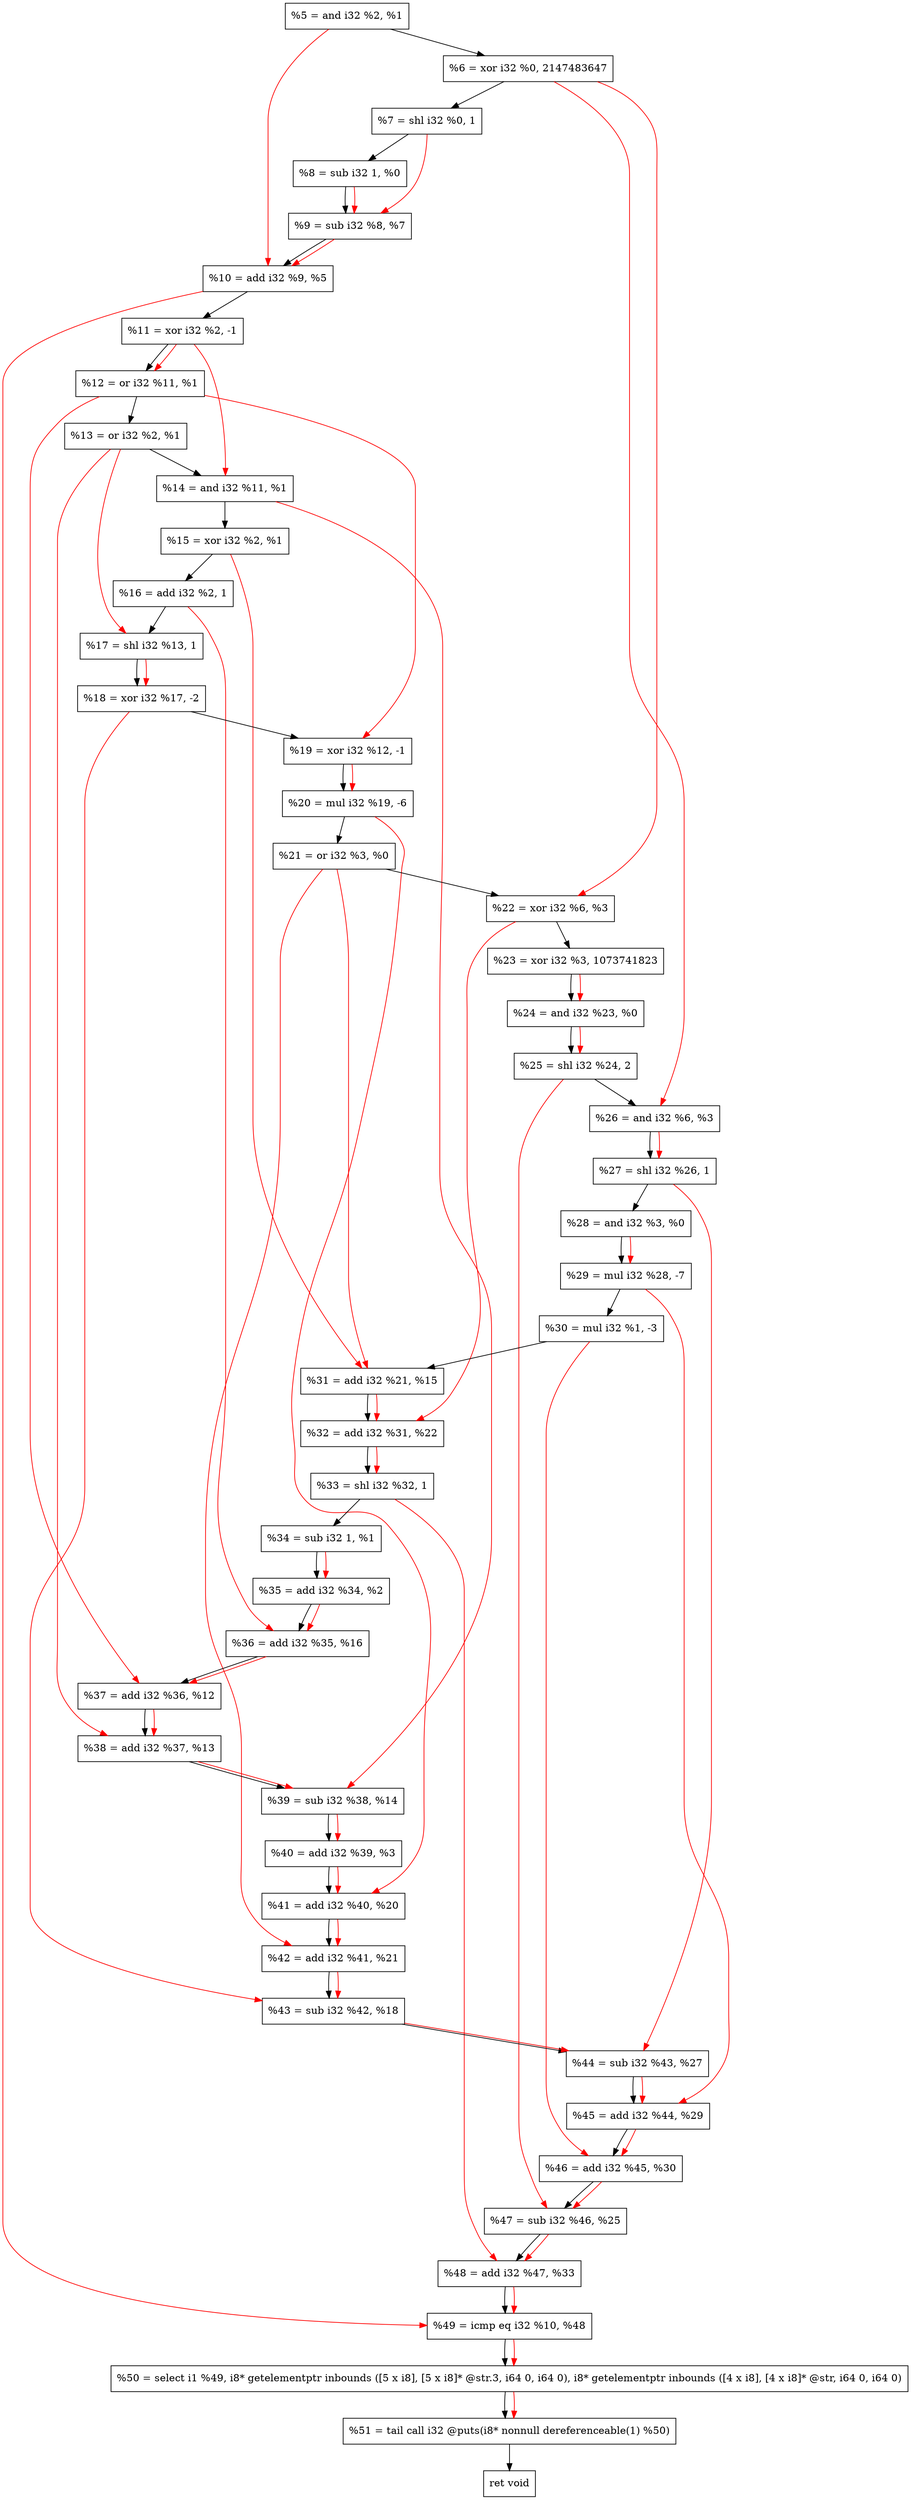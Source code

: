 digraph "DFG for'crackme' function" {
	Node0x2387720[shape=record, label="  %5 = and i32 %2, %1"];
	Node0x2387da0[shape=record, label="  %6 = xor i32 %0, 2147483647"];
	Node0x2387e40[shape=record, label="  %7 = shl i32 %0, 1"];
	Node0x2387eb0[shape=record, label="  %8 = sub i32 1, %0"];
	Node0x2387f20[shape=record, label="  %9 = sub i32 %8, %7"];
	Node0x2387f90[shape=record, label="  %10 = add i32 %9, %5"];
	Node0x2388030[shape=record, label="  %11 = xor i32 %2, -1"];
	Node0x23880a0[shape=record, label="  %12 = or i32 %11, %1"];
	Node0x2388110[shape=record, label="  %13 = or i32 %2, %1"];
	Node0x2388180[shape=record, label="  %14 = and i32 %11, %1"];
	Node0x23881f0[shape=record, label="  %15 = xor i32 %2, %1"];
	Node0x2388260[shape=record, label="  %16 = add i32 %2, 1"];
	Node0x23882d0[shape=record, label="  %17 = shl i32 %13, 1"];
	Node0x2388370[shape=record, label="  %18 = xor i32 %17, -2"];
	Node0x23883e0[shape=record, label="  %19 = xor i32 %12, -1"];
	Node0x2388480[shape=record, label="  %20 = mul i32 %19, -6"];
	Node0x23884f0[shape=record, label="  %21 = or i32 %3, %0"];
	Node0x2388560[shape=record, label="  %22 = xor i32 %6, %3"];
	Node0x2388600[shape=record, label="  %23 = xor i32 %3, 1073741823"];
	Node0x2388670[shape=record, label="  %24 = and i32 %23, %0"];
	Node0x2388710[shape=record, label="  %25 = shl i32 %24, 2"];
	Node0x2388780[shape=record, label="  %26 = and i32 %6, %3"];
	Node0x23887f0[shape=record, label="  %27 = shl i32 %26, 1"];
	Node0x2388860[shape=record, label="  %28 = and i32 %3, %0"];
	Node0x2388900[shape=record, label="  %29 = mul i32 %28, -7"];
	Node0x23889a0[shape=record, label="  %30 = mul i32 %1, -3"];
	Node0x2388a10[shape=record, label="  %31 = add i32 %21, %15"];
	Node0x2388a80[shape=record, label="  %32 = add i32 %31, %22"];
	Node0x2388d00[shape=record, label="  %33 = shl i32 %32, 1"];
	Node0x2388d70[shape=record, label="  %34 = sub i32 1, %1"];
	Node0x2388de0[shape=record, label="  %35 = add i32 %34, %2"];
	Node0x2388e50[shape=record, label="  %36 = add i32 %35, %16"];
	Node0x2388ec0[shape=record, label="  %37 = add i32 %36, %12"];
	Node0x2388f30[shape=record, label="  %38 = add i32 %37, %13"];
	Node0x2388fa0[shape=record, label="  %39 = sub i32 %38, %14"];
	Node0x2389010[shape=record, label="  %40 = add i32 %39, %3"];
	Node0x2389080[shape=record, label="  %41 = add i32 %40, %20"];
	Node0x23890f0[shape=record, label="  %42 = add i32 %41, %21"];
	Node0x2389160[shape=record, label="  %43 = sub i32 %42, %18"];
	Node0x23891d0[shape=record, label="  %44 = sub i32 %43, %27"];
	Node0x2389240[shape=record, label="  %45 = add i32 %44, %29"];
	Node0x23892b0[shape=record, label="  %46 = add i32 %45, %30"];
	Node0x2389320[shape=record, label="  %47 = sub i32 %46, %25"];
	Node0x2389390[shape=record, label="  %48 = add i32 %47, %33"];
	Node0x2389400[shape=record, label="  %49 = icmp eq i32 %10, %48"];
	Node0x2328268[shape=record, label="  %50 = select i1 %49, i8* getelementptr inbounds ([5 x i8], [5 x i8]* @str.3, i64 0, i64 0), i8* getelementptr inbounds ([4 x i8], [4 x i8]* @str, i64 0, i64 0)"];
	Node0x23898a0[shape=record, label="  %51 = tail call i32 @puts(i8* nonnull dereferenceable(1) %50)"];
	Node0x23898f0[shape=record, label="  ret void"];
	Node0x2387720 -> Node0x2387da0;
	Node0x2387da0 -> Node0x2387e40;
	Node0x2387e40 -> Node0x2387eb0;
	Node0x2387eb0 -> Node0x2387f20;
	Node0x2387f20 -> Node0x2387f90;
	Node0x2387f90 -> Node0x2388030;
	Node0x2388030 -> Node0x23880a0;
	Node0x23880a0 -> Node0x2388110;
	Node0x2388110 -> Node0x2388180;
	Node0x2388180 -> Node0x23881f0;
	Node0x23881f0 -> Node0x2388260;
	Node0x2388260 -> Node0x23882d0;
	Node0x23882d0 -> Node0x2388370;
	Node0x2388370 -> Node0x23883e0;
	Node0x23883e0 -> Node0x2388480;
	Node0x2388480 -> Node0x23884f0;
	Node0x23884f0 -> Node0x2388560;
	Node0x2388560 -> Node0x2388600;
	Node0x2388600 -> Node0x2388670;
	Node0x2388670 -> Node0x2388710;
	Node0x2388710 -> Node0x2388780;
	Node0x2388780 -> Node0x23887f0;
	Node0x23887f0 -> Node0x2388860;
	Node0x2388860 -> Node0x2388900;
	Node0x2388900 -> Node0x23889a0;
	Node0x23889a0 -> Node0x2388a10;
	Node0x2388a10 -> Node0x2388a80;
	Node0x2388a80 -> Node0x2388d00;
	Node0x2388d00 -> Node0x2388d70;
	Node0x2388d70 -> Node0x2388de0;
	Node0x2388de0 -> Node0x2388e50;
	Node0x2388e50 -> Node0x2388ec0;
	Node0x2388ec0 -> Node0x2388f30;
	Node0x2388f30 -> Node0x2388fa0;
	Node0x2388fa0 -> Node0x2389010;
	Node0x2389010 -> Node0x2389080;
	Node0x2389080 -> Node0x23890f0;
	Node0x23890f0 -> Node0x2389160;
	Node0x2389160 -> Node0x23891d0;
	Node0x23891d0 -> Node0x2389240;
	Node0x2389240 -> Node0x23892b0;
	Node0x23892b0 -> Node0x2389320;
	Node0x2389320 -> Node0x2389390;
	Node0x2389390 -> Node0x2389400;
	Node0x2389400 -> Node0x2328268;
	Node0x2328268 -> Node0x23898a0;
	Node0x23898a0 -> Node0x23898f0;
edge [color=red]
	Node0x2387eb0 -> Node0x2387f20;
	Node0x2387e40 -> Node0x2387f20;
	Node0x2387f20 -> Node0x2387f90;
	Node0x2387720 -> Node0x2387f90;
	Node0x2388030 -> Node0x23880a0;
	Node0x2388030 -> Node0x2388180;
	Node0x2388110 -> Node0x23882d0;
	Node0x23882d0 -> Node0x2388370;
	Node0x23880a0 -> Node0x23883e0;
	Node0x23883e0 -> Node0x2388480;
	Node0x2387da0 -> Node0x2388560;
	Node0x2388600 -> Node0x2388670;
	Node0x2388670 -> Node0x2388710;
	Node0x2387da0 -> Node0x2388780;
	Node0x2388780 -> Node0x23887f0;
	Node0x2388860 -> Node0x2388900;
	Node0x23884f0 -> Node0x2388a10;
	Node0x23881f0 -> Node0x2388a10;
	Node0x2388a10 -> Node0x2388a80;
	Node0x2388560 -> Node0x2388a80;
	Node0x2388a80 -> Node0x2388d00;
	Node0x2388d70 -> Node0x2388de0;
	Node0x2388de0 -> Node0x2388e50;
	Node0x2388260 -> Node0x2388e50;
	Node0x2388e50 -> Node0x2388ec0;
	Node0x23880a0 -> Node0x2388ec0;
	Node0x2388ec0 -> Node0x2388f30;
	Node0x2388110 -> Node0x2388f30;
	Node0x2388f30 -> Node0x2388fa0;
	Node0x2388180 -> Node0x2388fa0;
	Node0x2388fa0 -> Node0x2389010;
	Node0x2389010 -> Node0x2389080;
	Node0x2388480 -> Node0x2389080;
	Node0x2389080 -> Node0x23890f0;
	Node0x23884f0 -> Node0x23890f0;
	Node0x23890f0 -> Node0x2389160;
	Node0x2388370 -> Node0x2389160;
	Node0x2389160 -> Node0x23891d0;
	Node0x23887f0 -> Node0x23891d0;
	Node0x23891d0 -> Node0x2389240;
	Node0x2388900 -> Node0x2389240;
	Node0x2389240 -> Node0x23892b0;
	Node0x23889a0 -> Node0x23892b0;
	Node0x23892b0 -> Node0x2389320;
	Node0x2388710 -> Node0x2389320;
	Node0x2389320 -> Node0x2389390;
	Node0x2388d00 -> Node0x2389390;
	Node0x2387f90 -> Node0x2389400;
	Node0x2389390 -> Node0x2389400;
	Node0x2389400 -> Node0x2328268;
	Node0x2328268 -> Node0x23898a0;
}
